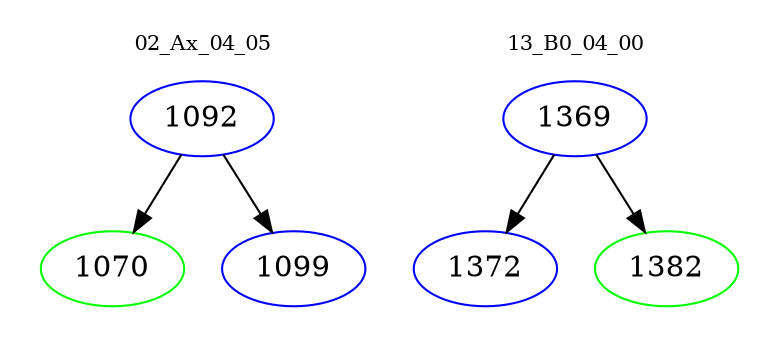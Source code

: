 digraph{
subgraph cluster_0 {
color = white
label = "02_Ax_04_05";
fontsize=10;
T0_1092 [label="1092", color="blue"]
T0_1092 -> T0_1070 [color="black"]
T0_1070 [label="1070", color="green"]
T0_1092 -> T0_1099 [color="black"]
T0_1099 [label="1099", color="blue"]
}
subgraph cluster_1 {
color = white
label = "13_B0_04_00";
fontsize=10;
T1_1369 [label="1369", color="blue"]
T1_1369 -> T1_1372 [color="black"]
T1_1372 [label="1372", color="blue"]
T1_1369 -> T1_1382 [color="black"]
T1_1382 [label="1382", color="green"]
}
}
